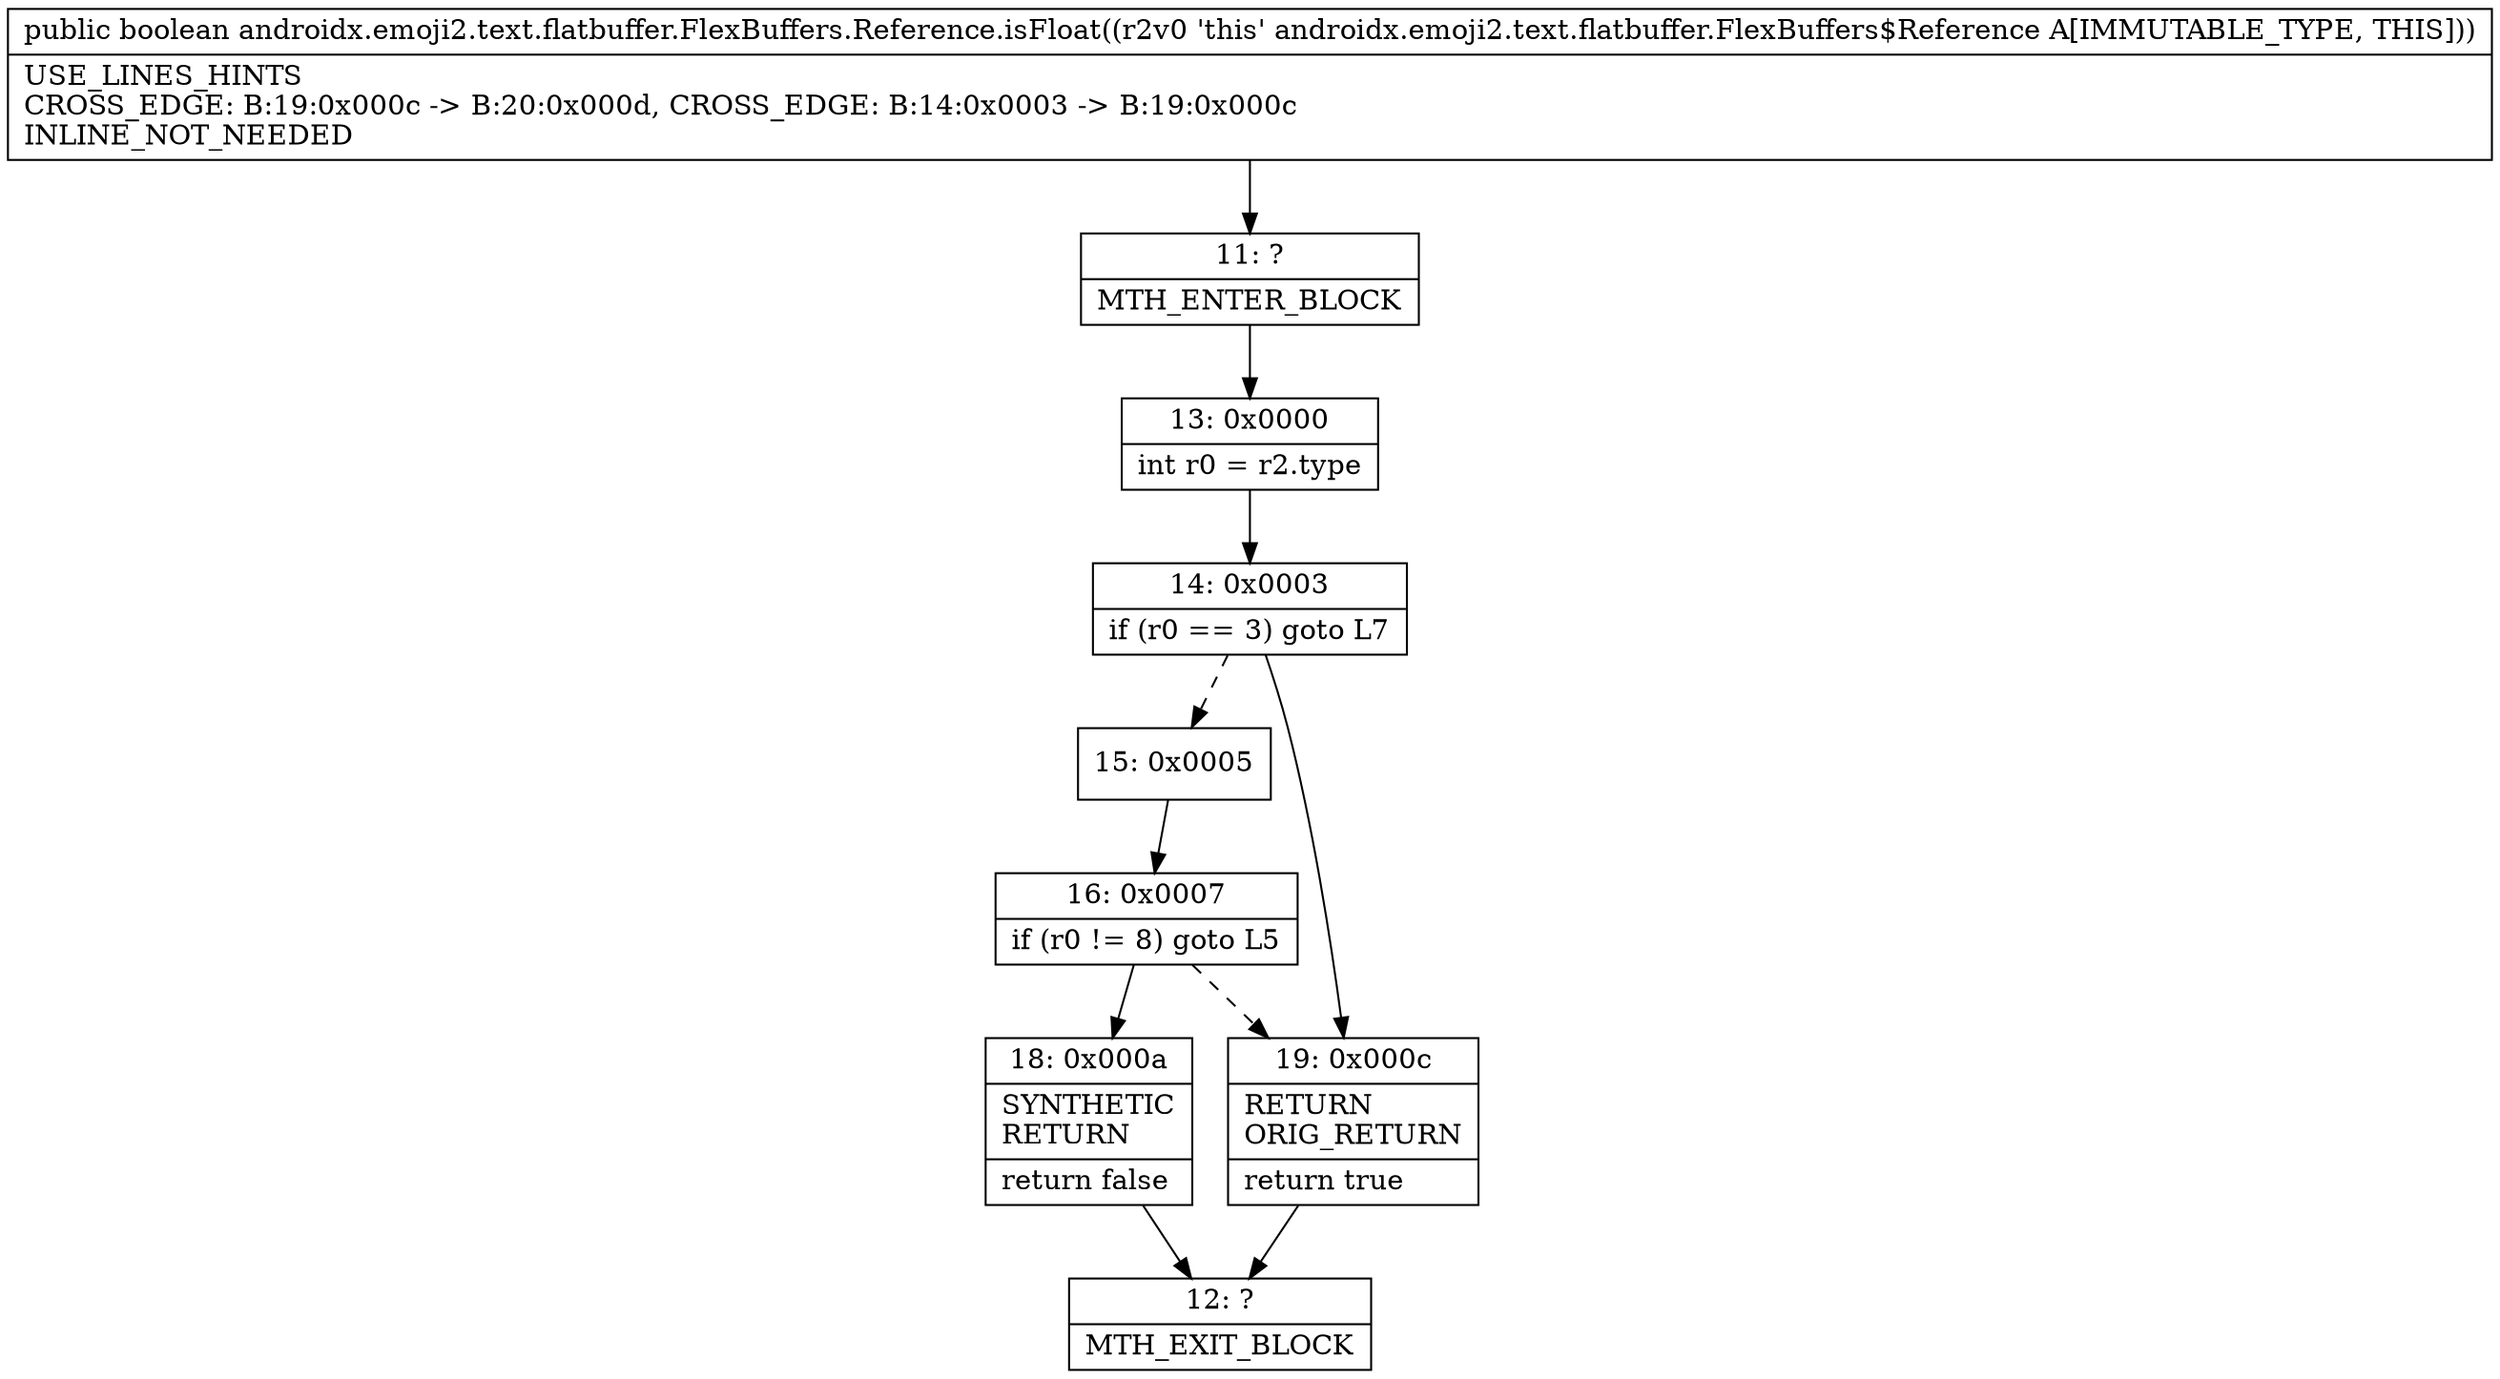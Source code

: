 digraph "CFG forandroidx.emoji2.text.flatbuffer.FlexBuffers.Reference.isFloat()Z" {
Node_11 [shape=record,label="{11\:\ ?|MTH_ENTER_BLOCK\l}"];
Node_13 [shape=record,label="{13\:\ 0x0000|int r0 = r2.type\l}"];
Node_14 [shape=record,label="{14\:\ 0x0003|if (r0 == 3) goto L7\l}"];
Node_15 [shape=record,label="{15\:\ 0x0005}"];
Node_16 [shape=record,label="{16\:\ 0x0007|if (r0 != 8) goto L5\l}"];
Node_18 [shape=record,label="{18\:\ 0x000a|SYNTHETIC\lRETURN\l|return false\l}"];
Node_12 [shape=record,label="{12\:\ ?|MTH_EXIT_BLOCK\l}"];
Node_19 [shape=record,label="{19\:\ 0x000c|RETURN\lORIG_RETURN\l|return true\l}"];
MethodNode[shape=record,label="{public boolean androidx.emoji2.text.flatbuffer.FlexBuffers.Reference.isFloat((r2v0 'this' androidx.emoji2.text.flatbuffer.FlexBuffers$Reference A[IMMUTABLE_TYPE, THIS]))  | USE_LINES_HINTS\lCROSS_EDGE: B:19:0x000c \-\> B:20:0x000d, CROSS_EDGE: B:14:0x0003 \-\> B:19:0x000c\lINLINE_NOT_NEEDED\l}"];
MethodNode -> Node_11;Node_11 -> Node_13;
Node_13 -> Node_14;
Node_14 -> Node_15[style=dashed];
Node_14 -> Node_19;
Node_15 -> Node_16;
Node_16 -> Node_18;
Node_16 -> Node_19[style=dashed];
Node_18 -> Node_12;
Node_19 -> Node_12;
}

